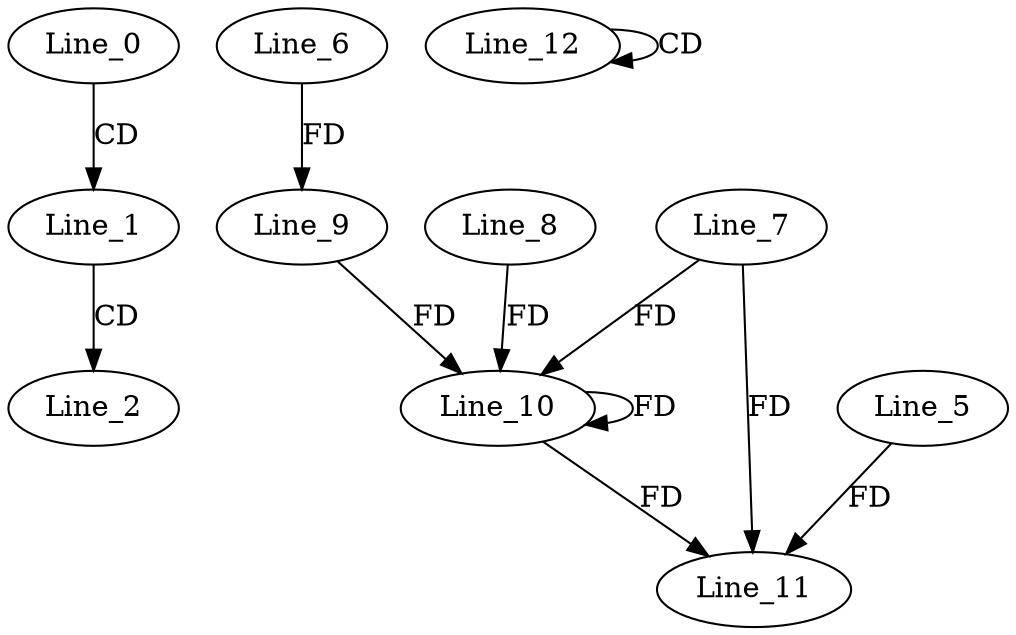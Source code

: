 digraph G {
  Line_0;
  Line_1;
  Line_2;
  Line_6;
  Line_9;
  Line_7;
  Line_10;
  Line_10;
  Line_8;
  Line_9;
  Line_11;
  Line_5;
  Line_12;
  Line_12;
  Line_0 -> Line_1 [ label="CD" ];
  Line_1 -> Line_2 [ label="CD" ];
  Line_6 -> Line_9 [ label="FD" ];
  Line_7 -> Line_10 [ label="FD" ];
  Line_10 -> Line_10 [ label="FD" ];
  Line_8 -> Line_10 [ label="FD" ];
  Line_9 -> Line_10 [ label="FD" ];
  Line_7 -> Line_11 [ label="FD" ];
  Line_10 -> Line_11 [ label="FD" ];
  Line_5 -> Line_11 [ label="FD" ];
  Line_12 -> Line_12 [ label="CD" ];
}
